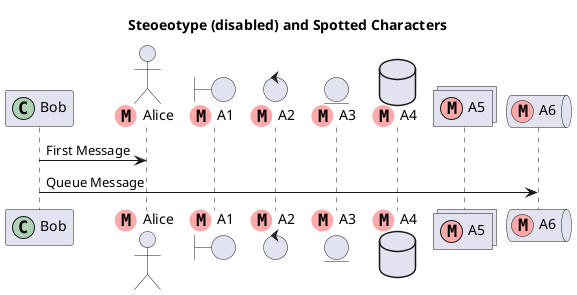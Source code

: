 @startuml

skinparam guillemet false

title Steoeotype (disabled) and Spotted Characters

participant Bob << (C,#ADD1B2) >>
actor Alice << (M,#FFAAAA) >>
boundary A1 << (M,#FFAAAA) >>
control A2 << (M,#FFAAAA)  >>
entity A3 << (M,#FFAAAA)  >>
database A4 << (M,#FFAAAA)  >>
collections A5 << (M,#FFAAAA)  >>
queue A6 << (M,#FFAAAA)  >>

Bob -> Alice : First Message
Bob -> A6 : Queue Message

@enduml